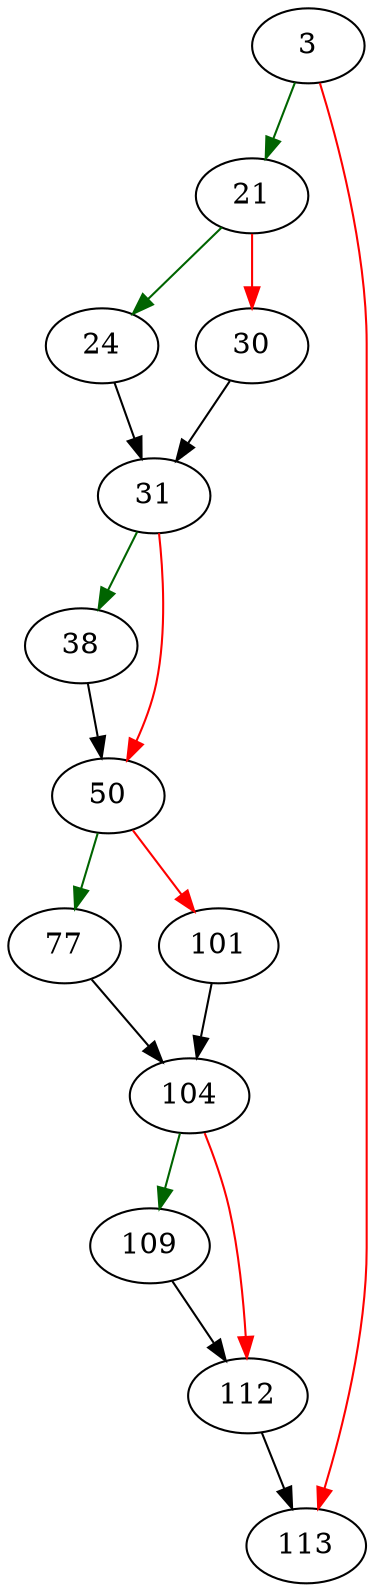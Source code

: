 strict digraph "pcache1Create" {
	// Node definitions.
	3 [entry=true];
	21;
	113;
	24;
	30;
	31;
	38;
	50;
	77;
	101;
	104;
	109;
	112;

	// Edge definitions.
	3 -> 21 [
		color=darkgreen
		cond=true
	];
	3 -> 113 [
		color=red
		cond=false
	];
	21 -> 24 [
		color=darkgreen
		cond=true
	];
	21 -> 30 [
		color=red
		cond=false
	];
	24 -> 31;
	30 -> 31;
	31 -> 38 [
		color=darkgreen
		cond=true
	];
	31 -> 50 [
		color=red
		cond=false
	];
	38 -> 50;
	50 -> 77 [
		color=darkgreen
		cond=true
	];
	50 -> 101 [
		color=red
		cond=false
	];
	77 -> 104;
	101 -> 104;
	104 -> 109 [
		color=darkgreen
		cond=true
	];
	104 -> 112 [
		color=red
		cond=false
	];
	109 -> 112;
	112 -> 113;
}